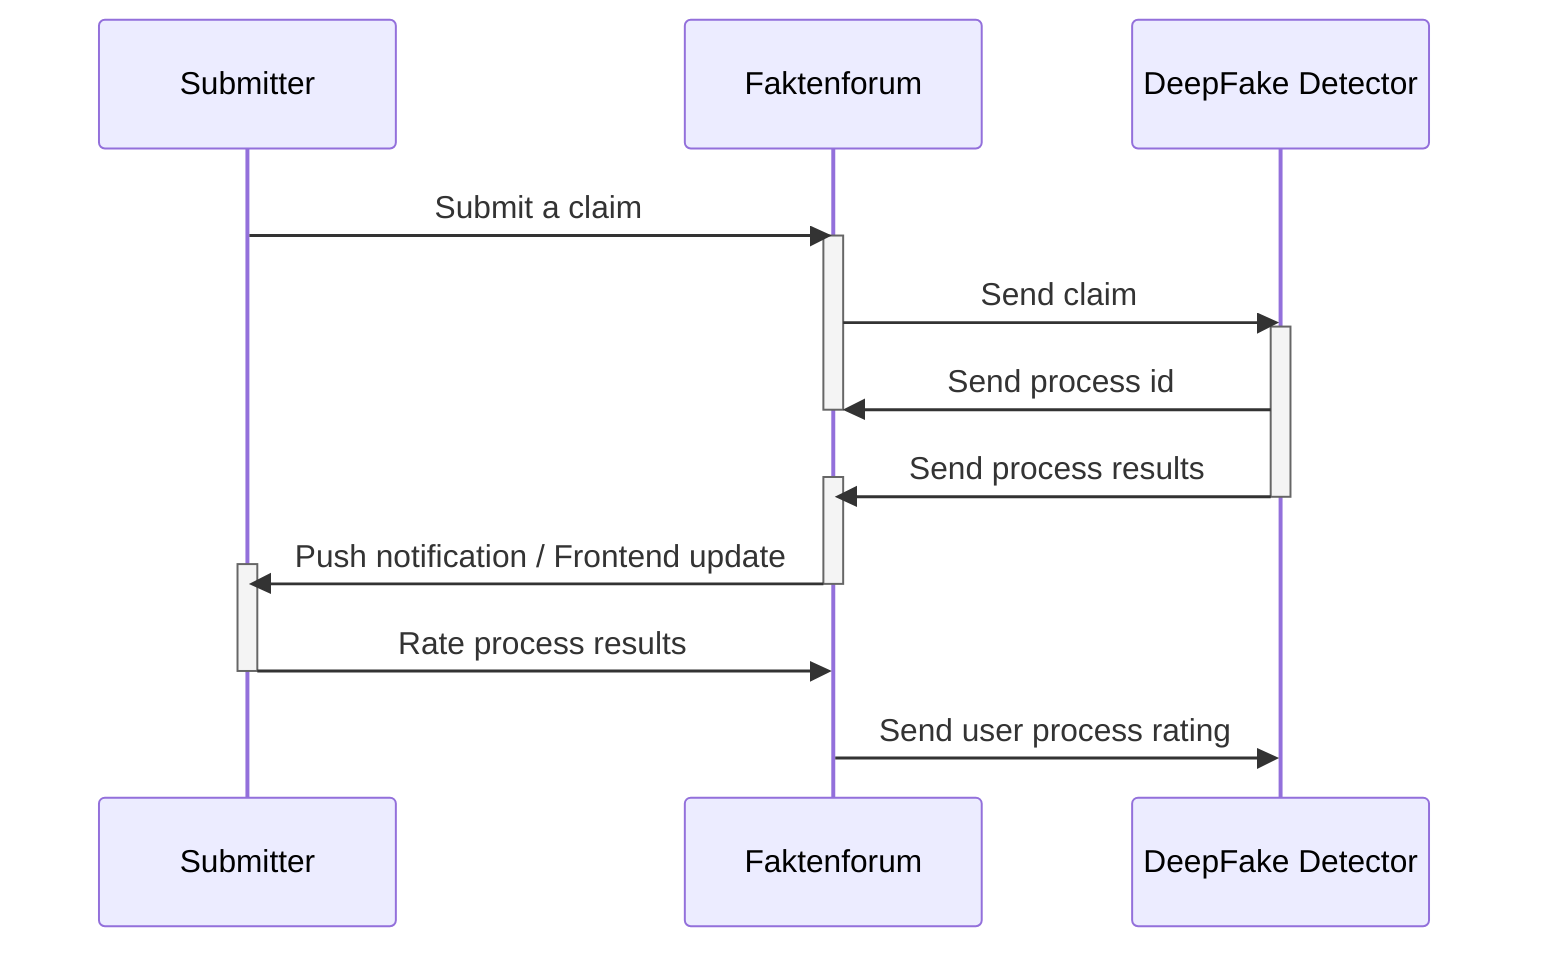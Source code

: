 sequenceDiagram
    participant User as Submitter
    participant CallerAPI as Faktenforum
    participant ProcessorAPI as DeepFake Detector
    User->>CallerAPI: Submit a claim
    activate CallerAPI
    CallerAPI->>ProcessorAPI: Send claim 
    activate ProcessorAPI
    ProcessorAPI->>CallerAPI: Send process id
    deactivate CallerAPI
    ProcessorAPI->>CallerAPI: Send process results
    activate CallerAPI
    deactivate ProcessorAPI
    CallerAPI->>User: Push notification / Frontend update
    activate User
    deactivate CallerAPI
    User->>CallerAPI: Rate process results 
    deactivate User
    CallerAPI->>ProcessorAPI: Send user process rating
